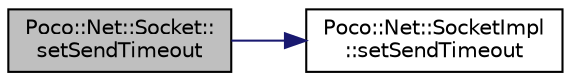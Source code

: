 digraph "Poco::Net::Socket::setSendTimeout"
{
 // LATEX_PDF_SIZE
  edge [fontname="Helvetica",fontsize="10",labelfontname="Helvetica",labelfontsize="10"];
  node [fontname="Helvetica",fontsize="10",shape=record];
  rankdir="LR";
  Node1 [label="Poco::Net::Socket::\lsetSendTimeout",height=0.2,width=0.4,color="black", fillcolor="grey75", style="filled", fontcolor="black",tooltip=" "];
  Node1 -> Node2 [color="midnightblue",fontsize="10",style="solid",fontname="Helvetica"];
  Node2 [label="Poco::Net::SocketImpl\l::setSendTimeout",height=0.2,width=0.4,color="black", fillcolor="white", style="filled",URL="$classPoco_1_1Net_1_1SocketImpl.html#a6e7069c5e8385ec9581522cabaaef724",tooltip=" "];
}
